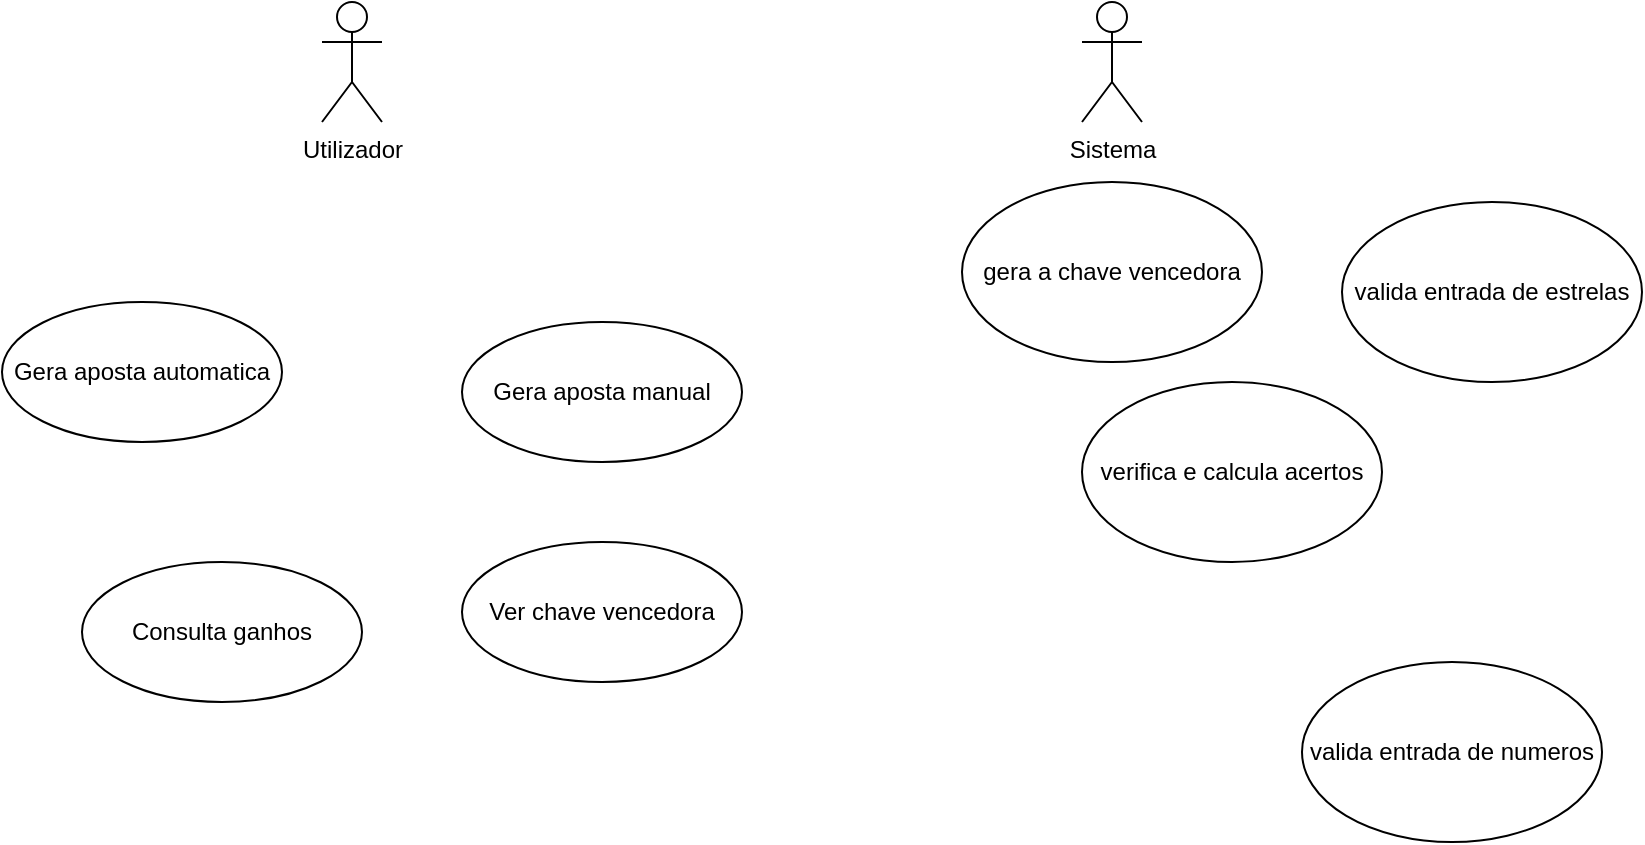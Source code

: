 <mxfile version="27.1.3">
  <diagram name="Página-1" id="8xORzIAlI3ZlQFJDhumA">
    <mxGraphModel dx="1042" dy="562" grid="1" gridSize="10" guides="1" tooltips="1" connect="1" arrows="1" fold="1" page="1" pageScale="1" pageWidth="827" pageHeight="1169" math="0" shadow="0">
      <root>
        <mxCell id="0" />
        <mxCell id="1" parent="0" />
        <mxCell id="SaRQmjbwt-UjurNbTrt0-1" value="Utilizador" style="shape=umlActor;verticalLabelPosition=bottom;verticalAlign=top;html=1;" parent="1" vertex="1">
          <mxGeometry x="160" y="110" width="30" height="60" as="geometry" />
        </mxCell>
        <mxCell id="SaRQmjbwt-UjurNbTrt0-3" value="Sistema" style="shape=umlActor;verticalLabelPosition=bottom;verticalAlign=top;html=1;" parent="1" vertex="1">
          <mxGeometry x="540" y="110" width="30" height="60" as="geometry" />
        </mxCell>
        <mxCell id="SaRQmjbwt-UjurNbTrt0-4" value="Gera aposta automatica" style="ellipse;whiteSpace=wrap;html=1;" parent="1" vertex="1">
          <mxGeometry y="260" width="140" height="70" as="geometry" />
        </mxCell>
        <mxCell id="SaRQmjbwt-UjurNbTrt0-5" value="Gera aposta manual" style="ellipse;whiteSpace=wrap;html=1;" parent="1" vertex="1">
          <mxGeometry x="230" y="270" width="140" height="70" as="geometry" />
        </mxCell>
        <mxCell id="SaRQmjbwt-UjurNbTrt0-6" value="Consulta ganhos" style="ellipse;whiteSpace=wrap;html=1;" parent="1" vertex="1">
          <mxGeometry x="40" y="390" width="140" height="70" as="geometry" />
        </mxCell>
        <mxCell id="SaRQmjbwt-UjurNbTrt0-7" value="Ver chave vencedora" style="ellipse;whiteSpace=wrap;html=1;" parent="1" vertex="1">
          <mxGeometry x="230" y="380" width="140" height="70" as="geometry" />
        </mxCell>
        <mxCell id="SaRQmjbwt-UjurNbTrt0-8" value="valida entrada de estrelas" style="ellipse;whiteSpace=wrap;html=1;" parent="1" vertex="1">
          <mxGeometry x="670" y="210" width="150" height="90" as="geometry" />
        </mxCell>
        <mxCell id="SaRQmjbwt-UjurNbTrt0-9" value="valida entrada de numeros" style="ellipse;whiteSpace=wrap;html=1;" parent="1" vertex="1">
          <mxGeometry x="650" y="440" width="150" height="90" as="geometry" />
        </mxCell>
        <mxCell id="SaRQmjbwt-UjurNbTrt0-10" value="verifica e calcula acertos" style="ellipse;whiteSpace=wrap;html=1;" parent="1" vertex="1">
          <mxGeometry x="540" y="300" width="150" height="90" as="geometry" />
        </mxCell>
        <mxCell id="SaRQmjbwt-UjurNbTrt0-11" value="gera a chave vencedora" style="ellipse;whiteSpace=wrap;html=1;" parent="1" vertex="1">
          <mxGeometry x="480" y="200" width="150" height="90" as="geometry" />
        </mxCell>
      </root>
    </mxGraphModel>
  </diagram>
</mxfile>
